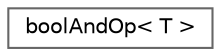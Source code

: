 digraph "Graphical Class Hierarchy"
{
 // LATEX_PDF_SIZE
  bgcolor="transparent";
  edge [fontname=Helvetica,fontsize=10,labelfontname=Helvetica,labelfontsize=10];
  node [fontname=Helvetica,fontsize=10,shape=box,height=0.2,width=0.4];
  rankdir="LR";
  Node0 [id="Node000000",label="boolAndOp\< T \>",height=0.2,width=0.4,color="grey40", fillcolor="white", style="filled",URL="$structFoam_1_1expressions_1_1boolAndOp.html",tooltip=" "];
}
